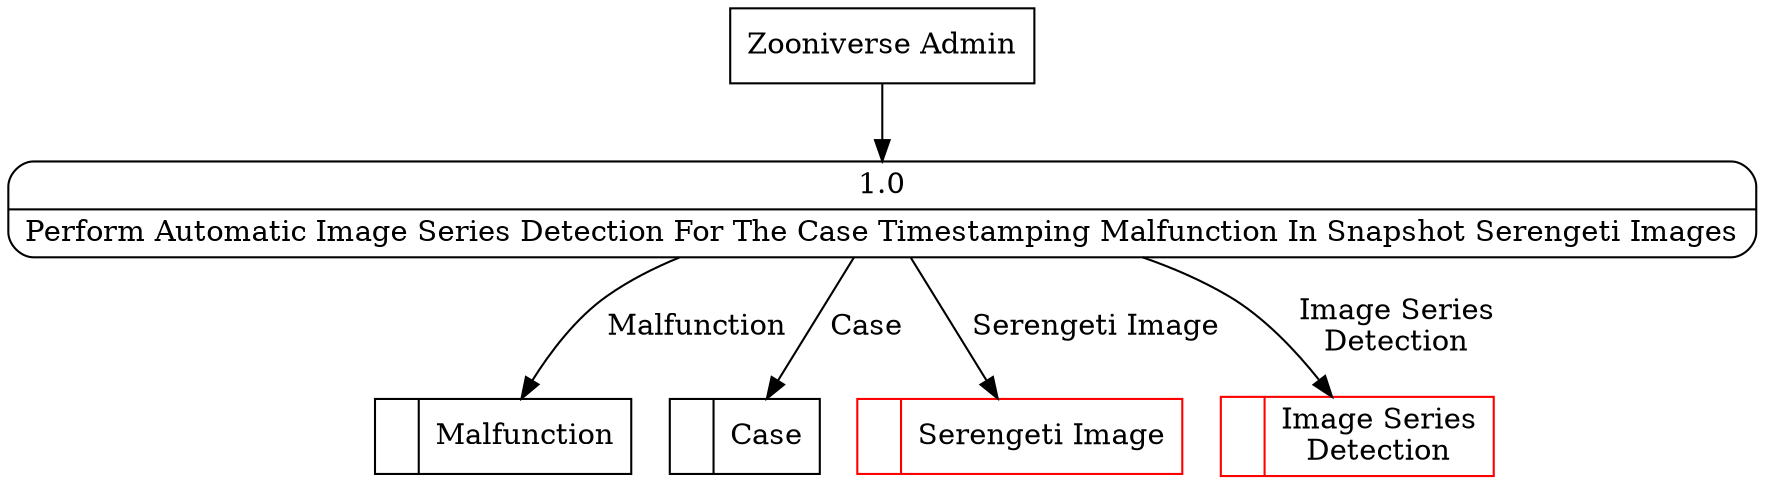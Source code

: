 digraph dfd2{ 
node[shape=record]
200 [label="<f0>  |<f1> Malfunction " ];
201 [label="<f0>  |<f1> Case " ];
202 [label="<f0>  |<f1> Serengeti Image " color=red];
203 [label="<f0>  |<f1> Image Series\nDetection " color=red];
204 [label="Zooniverse Admin" shape=box];
205 [label="{<f0> 1.0|<f1> Perform Automatic Image Series Detection For The Case Timestamping Malfunction In Snapshot Serengeti Images }" shape=Mrecord];
204 -> 205
205 -> 203 [label="Image Series\nDetection"]
205 -> 201 [label="Case"]
205 -> 200 [label="Malfunction"]
205 -> 202 [label="Serengeti Image"]
}